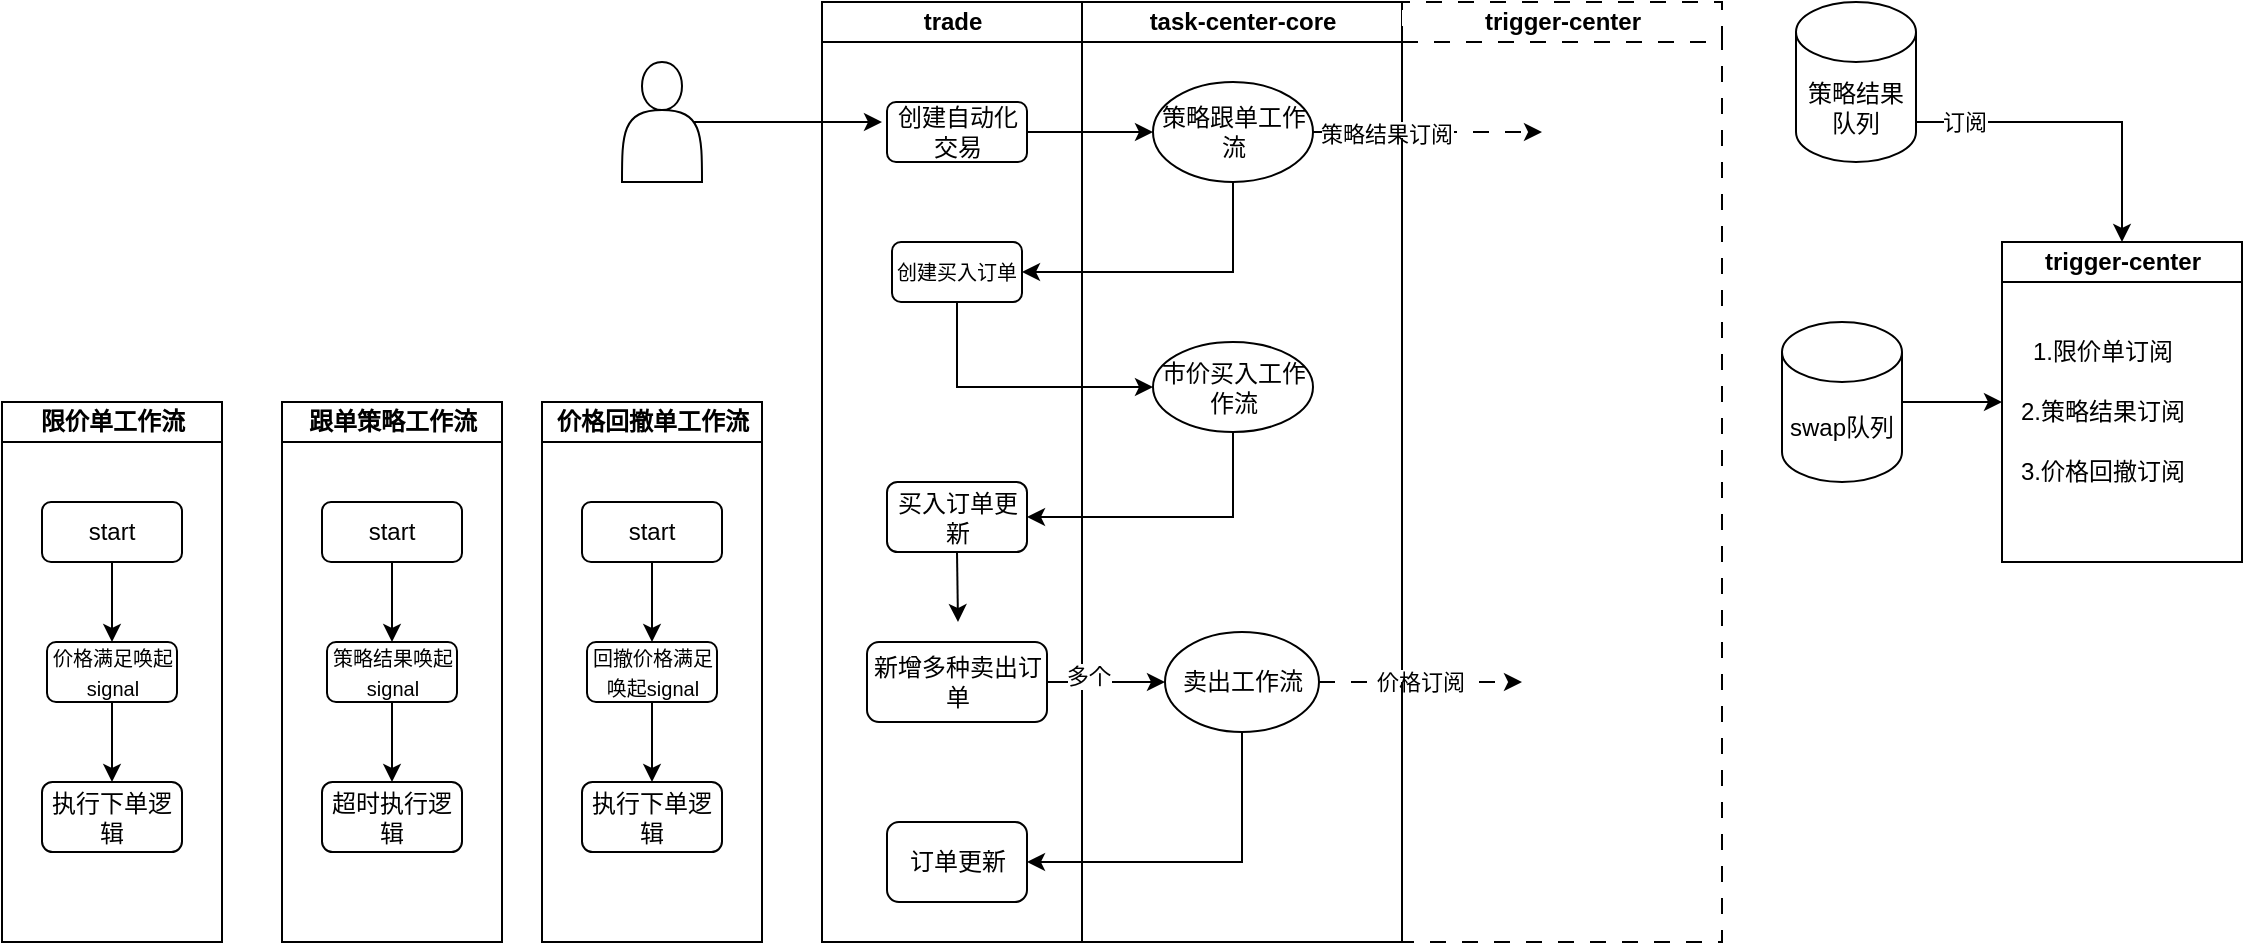 <mxfile version="28.0.7">
  <diagram name="第 1 页" id="Wm7DjzOjhY3zY5XrvVqz">
    <mxGraphModel dx="2237" dy="775" grid="1" gridSize="10" guides="1" tooltips="1" connect="1" arrows="1" fold="1" page="1" pageScale="1" pageWidth="827" pageHeight="1169" math="0" shadow="0">
      <root>
        <mxCell id="0" />
        <mxCell id="1" parent="0" />
        <mxCell id="rgNBKKupeEj_MK_goelM-68" style="edgeStyle=orthogonalEdgeStyle;rounded=0;orthogonalLoop=1;jettySize=auto;html=1;exitX=0.9;exitY=0.5;exitDx=0;exitDy=0;exitPerimeter=0;" edge="1" parent="1" source="tRNVDW8AJXRH3d491mD7-56">
          <mxGeometry relative="1" as="geometry">
            <mxPoint x="90" y="160" as="targetPoint" />
          </mxGeometry>
        </mxCell>
        <mxCell id="tRNVDW8AJXRH3d491mD7-56" value="" style="shape=actor;whiteSpace=wrap;html=1;" parent="1" vertex="1">
          <mxGeometry x="-40" y="130" width="40" height="60" as="geometry" />
        </mxCell>
        <mxCell id="rgNBKKupeEj_MK_goelM-48" style="edgeStyle=orthogonalEdgeStyle;rounded=0;orthogonalLoop=1;jettySize=auto;html=1;exitX=0.5;exitY=1;exitDx=0;exitDy=0;exitPerimeter=0;entryX=0.5;entryY=0;entryDx=0;entryDy=0;" edge="1" parent="1" source="tRNVDW8AJXRH3d491mD7-62" target="rgNBKKupeEj_MK_goelM-39">
          <mxGeometry relative="1" as="geometry">
            <Array as="points">
              <mxPoint x="577" y="160" />
              <mxPoint x="710" y="160" />
            </Array>
          </mxGeometry>
        </mxCell>
        <mxCell id="rgNBKKupeEj_MK_goelM-49" value="订阅" style="edgeLabel;html=1;align=center;verticalAlign=middle;resizable=0;points=[];" vertex="1" connectable="0" parent="rgNBKKupeEj_MK_goelM-48">
          <mxGeometry x="-0.306" relative="1" as="geometry">
            <mxPoint as="offset" />
          </mxGeometry>
        </mxCell>
        <mxCell id="tRNVDW8AJXRH3d491mD7-62" value="策略结果队列" style="shape=cylinder3;whiteSpace=wrap;html=1;boundedLbl=1;backgroundOutline=1;size=15;" parent="1" vertex="1">
          <mxGeometry x="547" y="100" width="60" height="80" as="geometry" />
        </mxCell>
        <mxCell id="tRNVDW8AJXRH3d491mD7-53" value="trade" style="swimlane;startSize=20;html=1;" parent="1" vertex="1">
          <mxGeometry x="60" y="100" width="130" height="470" as="geometry" />
        </mxCell>
        <mxCell id="tRNVDW8AJXRH3d491mD7-59" value="创建&lt;span style=&quot;background-color: transparent; color: light-dark(rgb(0, 0, 0), rgb(255, 255, 255));&quot;&gt;自动化交易&lt;/span&gt;" style="rounded=1;whiteSpace=wrap;html=1;" parent="tRNVDW8AJXRH3d491mD7-53" vertex="1">
          <mxGeometry x="32.5" y="50" width="70" height="30" as="geometry" />
        </mxCell>
        <mxCell id="tRNVDW8AJXRH3d491mD7-75" value="&lt;span style=&quot;font-size: 10px;&quot;&gt;创建买入订单&lt;/span&gt;" style="rounded=1;whiteSpace=wrap;html=1;" parent="tRNVDW8AJXRH3d491mD7-53" vertex="1">
          <mxGeometry x="35" y="120" width="65" height="30" as="geometry" />
        </mxCell>
        <mxCell id="rgNBKKupeEj_MK_goelM-61" style="edgeStyle=orthogonalEdgeStyle;rounded=0;orthogonalLoop=1;jettySize=auto;html=1;exitX=0.5;exitY=1;exitDx=0;exitDy=0;" edge="1" parent="tRNVDW8AJXRH3d491mD7-53" source="tRNVDW8AJXRH3d491mD7-123">
          <mxGeometry relative="1" as="geometry">
            <mxPoint x="68" y="310" as="targetPoint" />
          </mxGeometry>
        </mxCell>
        <mxCell id="tRNVDW8AJXRH3d491mD7-123" value="买入订单更新" style="rounded=1;whiteSpace=wrap;html=1;" parent="tRNVDW8AJXRH3d491mD7-53" vertex="1">
          <mxGeometry x="32.5" y="240" width="70" height="35" as="geometry" />
        </mxCell>
        <mxCell id="rgNBKKupeEj_MK_goelM-62" value="新增多种卖出订单" style="rounded=1;whiteSpace=wrap;html=1;" vertex="1" parent="tRNVDW8AJXRH3d491mD7-53">
          <mxGeometry x="22.5" y="320" width="90" height="40" as="geometry" />
        </mxCell>
        <mxCell id="rgNBKKupeEj_MK_goelM-65" value="订单更新" style="rounded=1;whiteSpace=wrap;html=1;" vertex="1" parent="tRNVDW8AJXRH3d491mD7-53">
          <mxGeometry x="32.5" y="410" width="70" height="40" as="geometry" />
        </mxCell>
        <mxCell id="tRNVDW8AJXRH3d491mD7-54" value="task-center-core" style="swimlane;startSize=20;html=1;" parent="1" vertex="1">
          <mxGeometry x="190" y="100" width="160" height="470" as="geometry" />
        </mxCell>
        <mxCell id="rgNBKKupeEj_MK_goelM-58" style="edgeStyle=orthogonalEdgeStyle;rounded=0;orthogonalLoop=1;jettySize=auto;html=1;exitX=1;exitY=0.5;exitDx=0;exitDy=0;dashed=1;dashPattern=8 8;" edge="1" parent="tRNVDW8AJXRH3d491mD7-54" source="tRNVDW8AJXRH3d491mD7-110">
          <mxGeometry relative="1" as="geometry">
            <mxPoint x="230" y="65" as="targetPoint" />
          </mxGeometry>
        </mxCell>
        <mxCell id="rgNBKKupeEj_MK_goelM-59" value="策略结果订阅" style="edgeLabel;html=1;align=center;verticalAlign=middle;resizable=0;points=[];" vertex="1" connectable="0" parent="rgNBKKupeEj_MK_goelM-58">
          <mxGeometry x="-0.365" y="-1" relative="1" as="geometry">
            <mxPoint as="offset" />
          </mxGeometry>
        </mxCell>
        <mxCell id="tRNVDW8AJXRH3d491mD7-110" value="策略跟单工作流" style="ellipse;whiteSpace=wrap;html=1;" parent="tRNVDW8AJXRH3d491mD7-54" vertex="1">
          <mxGeometry x="35.5" y="40" width="80" height="50" as="geometry" />
        </mxCell>
        <mxCell id="tRNVDW8AJXRH3d491mD7-119" value="市价买入工作作流" style="ellipse;whiteSpace=wrap;html=1;" parent="tRNVDW8AJXRH3d491mD7-54" vertex="1">
          <mxGeometry x="35.5" y="170" width="80" height="45" as="geometry" />
        </mxCell>
        <mxCell id="rgNBKKupeEj_MK_goelM-67" value="价格订阅" style="edgeStyle=orthogonalEdgeStyle;rounded=0;orthogonalLoop=1;jettySize=auto;html=1;exitX=1;exitY=0.5;exitDx=0;exitDy=0;dashed=1;dashPattern=8 8;" edge="1" parent="tRNVDW8AJXRH3d491mD7-54" source="tRNVDW8AJXRH3d491mD7-125">
          <mxGeometry relative="1" as="geometry">
            <mxPoint x="220" y="340" as="targetPoint" />
          </mxGeometry>
        </mxCell>
        <mxCell id="tRNVDW8AJXRH3d491mD7-125" value="卖出工作流" style="ellipse;whiteSpace=wrap;html=1;" parent="tRNVDW8AJXRH3d491mD7-54" vertex="1">
          <mxGeometry x="41.5" y="315" width="77" height="50" as="geometry" />
        </mxCell>
        <mxCell id="tRNVDW8AJXRH3d491mD7-121" style="edgeStyle=orthogonalEdgeStyle;rounded=0;orthogonalLoop=1;jettySize=auto;html=1;exitX=0.5;exitY=1;exitDx=0;exitDy=0;entryX=0;entryY=0.5;entryDx=0;entryDy=0;" parent="1" source="tRNVDW8AJXRH3d491mD7-75" target="tRNVDW8AJXRH3d491mD7-119" edge="1">
          <mxGeometry relative="1" as="geometry" />
        </mxCell>
        <mxCell id="tRNVDW8AJXRH3d491mD7-124" style="edgeStyle=orthogonalEdgeStyle;rounded=0;orthogonalLoop=1;jettySize=auto;html=1;exitX=0.5;exitY=1;exitDx=0;exitDy=0;entryX=1;entryY=0.5;entryDx=0;entryDy=0;" parent="1" source="tRNVDW8AJXRH3d491mD7-119" target="tRNVDW8AJXRH3d491mD7-123" edge="1">
          <mxGeometry relative="1" as="geometry" />
        </mxCell>
        <mxCell id="rgNBKKupeEj_MK_goelM-20" value="跟单策略工作流" style="swimlane;startSize=20;html=1;" vertex="1" parent="1">
          <mxGeometry x="-210" y="300" width="110" height="270" as="geometry" />
        </mxCell>
        <mxCell id="rgNBKKupeEj_MK_goelM-24" style="edgeStyle=orthogonalEdgeStyle;rounded=0;orthogonalLoop=1;jettySize=auto;html=1;exitX=0.5;exitY=1;exitDx=0;exitDy=0;entryX=0.5;entryY=0;entryDx=0;entryDy=0;" edge="1" parent="rgNBKKupeEj_MK_goelM-20" source="rgNBKKupeEj_MK_goelM-21" target="rgNBKKupeEj_MK_goelM-22">
          <mxGeometry relative="1" as="geometry" />
        </mxCell>
        <mxCell id="rgNBKKupeEj_MK_goelM-21" value="start" style="rounded=1;whiteSpace=wrap;html=1;" vertex="1" parent="rgNBKKupeEj_MK_goelM-20">
          <mxGeometry x="20" y="50" width="70" height="30" as="geometry" />
        </mxCell>
        <mxCell id="rgNBKKupeEj_MK_goelM-25" style="edgeStyle=orthogonalEdgeStyle;rounded=0;orthogonalLoop=1;jettySize=auto;html=1;exitX=0.5;exitY=1;exitDx=0;exitDy=0;entryX=0.5;entryY=0;entryDx=0;entryDy=0;" edge="1" parent="rgNBKKupeEj_MK_goelM-20" source="rgNBKKupeEj_MK_goelM-22" target="rgNBKKupeEj_MK_goelM-23">
          <mxGeometry relative="1" as="geometry" />
        </mxCell>
        <mxCell id="rgNBKKupeEj_MK_goelM-22" value="&lt;span style=&quot;font-size: 10px;&quot;&gt;策略结果唤起signal&lt;/span&gt;" style="rounded=1;whiteSpace=wrap;html=1;" vertex="1" parent="rgNBKKupeEj_MK_goelM-20">
          <mxGeometry x="22.5" y="120" width="65" height="30" as="geometry" />
        </mxCell>
        <mxCell id="rgNBKKupeEj_MK_goelM-23" value="超时执行逻辑" style="rounded=1;whiteSpace=wrap;html=1;" vertex="1" parent="rgNBKKupeEj_MK_goelM-20">
          <mxGeometry x="20" y="190" width="70" height="35" as="geometry" />
        </mxCell>
        <mxCell id="rgNBKKupeEj_MK_goelM-27" value="限价单工作流" style="swimlane;startSize=20;html=1;" vertex="1" parent="1">
          <mxGeometry x="-350" y="300" width="110" height="270" as="geometry" />
        </mxCell>
        <mxCell id="rgNBKKupeEj_MK_goelM-28" style="edgeStyle=orthogonalEdgeStyle;rounded=0;orthogonalLoop=1;jettySize=auto;html=1;exitX=0.5;exitY=1;exitDx=0;exitDy=0;entryX=0.5;entryY=0;entryDx=0;entryDy=0;" edge="1" parent="rgNBKKupeEj_MK_goelM-27" source="rgNBKKupeEj_MK_goelM-29" target="rgNBKKupeEj_MK_goelM-31">
          <mxGeometry relative="1" as="geometry" />
        </mxCell>
        <mxCell id="rgNBKKupeEj_MK_goelM-29" value="start" style="rounded=1;whiteSpace=wrap;html=1;" vertex="1" parent="rgNBKKupeEj_MK_goelM-27">
          <mxGeometry x="20" y="50" width="70" height="30" as="geometry" />
        </mxCell>
        <mxCell id="rgNBKKupeEj_MK_goelM-30" style="edgeStyle=orthogonalEdgeStyle;rounded=0;orthogonalLoop=1;jettySize=auto;html=1;exitX=0.5;exitY=1;exitDx=0;exitDy=0;entryX=0.5;entryY=0;entryDx=0;entryDy=0;" edge="1" parent="rgNBKKupeEj_MK_goelM-27" source="rgNBKKupeEj_MK_goelM-31" target="rgNBKKupeEj_MK_goelM-32">
          <mxGeometry relative="1" as="geometry" />
        </mxCell>
        <mxCell id="rgNBKKupeEj_MK_goelM-31" value="&lt;span style=&quot;font-size: 10px;&quot;&gt;价格满足唤起signal&lt;/span&gt;" style="rounded=1;whiteSpace=wrap;html=1;" vertex="1" parent="rgNBKKupeEj_MK_goelM-27">
          <mxGeometry x="22.5" y="120" width="65" height="30" as="geometry" />
        </mxCell>
        <mxCell id="rgNBKKupeEj_MK_goelM-32" value="执行下单逻辑" style="rounded=1;whiteSpace=wrap;html=1;" vertex="1" parent="rgNBKKupeEj_MK_goelM-27">
          <mxGeometry x="20" y="190" width="70" height="35" as="geometry" />
        </mxCell>
        <mxCell id="rgNBKKupeEj_MK_goelM-33" value="价格回撤单工作流" style="swimlane;startSize=20;html=1;" vertex="1" parent="1">
          <mxGeometry x="-80" y="300" width="110" height="270" as="geometry" />
        </mxCell>
        <mxCell id="rgNBKKupeEj_MK_goelM-34" style="edgeStyle=orthogonalEdgeStyle;rounded=0;orthogonalLoop=1;jettySize=auto;html=1;exitX=0.5;exitY=1;exitDx=0;exitDy=0;entryX=0.5;entryY=0;entryDx=0;entryDy=0;" edge="1" parent="rgNBKKupeEj_MK_goelM-33" source="rgNBKKupeEj_MK_goelM-35" target="rgNBKKupeEj_MK_goelM-37">
          <mxGeometry relative="1" as="geometry" />
        </mxCell>
        <mxCell id="rgNBKKupeEj_MK_goelM-35" value="start" style="rounded=1;whiteSpace=wrap;html=1;" vertex="1" parent="rgNBKKupeEj_MK_goelM-33">
          <mxGeometry x="20" y="50" width="70" height="30" as="geometry" />
        </mxCell>
        <mxCell id="rgNBKKupeEj_MK_goelM-36" style="edgeStyle=orthogonalEdgeStyle;rounded=0;orthogonalLoop=1;jettySize=auto;html=1;exitX=0.5;exitY=1;exitDx=0;exitDy=0;entryX=0.5;entryY=0;entryDx=0;entryDy=0;" edge="1" parent="rgNBKKupeEj_MK_goelM-33" source="rgNBKKupeEj_MK_goelM-37" target="rgNBKKupeEj_MK_goelM-38">
          <mxGeometry relative="1" as="geometry" />
        </mxCell>
        <mxCell id="rgNBKKupeEj_MK_goelM-37" value="&lt;span style=&quot;font-size: 10px;&quot;&gt;回撤价格满足唤起signal&lt;/span&gt;" style="rounded=1;whiteSpace=wrap;html=1;" vertex="1" parent="rgNBKKupeEj_MK_goelM-33">
          <mxGeometry x="22.5" y="120" width="65" height="30" as="geometry" />
        </mxCell>
        <mxCell id="rgNBKKupeEj_MK_goelM-38" value="执行下单逻辑" style="rounded=1;whiteSpace=wrap;html=1;" vertex="1" parent="rgNBKKupeEj_MK_goelM-33">
          <mxGeometry x="20" y="190" width="70" height="35" as="geometry" />
        </mxCell>
        <mxCell id="rgNBKKupeEj_MK_goelM-39" value="trigger-center" style="swimlane;startSize=20;html=1;" vertex="1" parent="1">
          <mxGeometry x="650" y="220" width="120" height="160" as="geometry">
            <mxRectangle x="80" y="720" width="110" height="30" as="alternateBounds" />
          </mxGeometry>
        </mxCell>
        <mxCell id="rgNBKKupeEj_MK_goelM-46" value="2.策略结果订阅" style="text;html=1;align=center;verticalAlign=middle;resizable=0;points=[];autosize=1;strokeColor=none;fillColor=none;" vertex="1" parent="rgNBKKupeEj_MK_goelM-39">
          <mxGeometry x="-5" y="70" width="110" height="30" as="geometry" />
        </mxCell>
        <mxCell id="rgNBKKupeEj_MK_goelM-47" value="3.价格回撤订阅" style="text;html=1;align=center;verticalAlign=middle;resizable=0;points=[];autosize=1;strokeColor=none;fillColor=none;" vertex="1" parent="rgNBKKupeEj_MK_goelM-39">
          <mxGeometry x="-5" y="100" width="110" height="30" as="geometry" />
        </mxCell>
        <mxCell id="rgNBKKupeEj_MK_goelM-45" value="1.限价单订阅" style="text;html=1;align=center;verticalAlign=middle;resizable=0;points=[];autosize=1;strokeColor=none;fillColor=none;" vertex="1" parent="rgNBKKupeEj_MK_goelM-39">
          <mxGeometry x="5" y="40" width="90" height="30" as="geometry" />
        </mxCell>
        <mxCell id="rgNBKKupeEj_MK_goelM-51" style="edgeStyle=orthogonalEdgeStyle;rounded=0;orthogonalLoop=1;jettySize=auto;html=1;exitX=1;exitY=0.5;exitDx=0;exitDy=0;exitPerimeter=0;" edge="1" parent="1" source="rgNBKKupeEj_MK_goelM-50" target="rgNBKKupeEj_MK_goelM-39">
          <mxGeometry relative="1" as="geometry" />
        </mxCell>
        <mxCell id="rgNBKKupeEj_MK_goelM-50" value="swap队列" style="shape=cylinder3;whiteSpace=wrap;html=1;boundedLbl=1;backgroundOutline=1;size=15;" vertex="1" parent="1">
          <mxGeometry x="540" y="260" width="60" height="80" as="geometry" />
        </mxCell>
        <mxCell id="rgNBKKupeEj_MK_goelM-53" style="edgeStyle=orthogonalEdgeStyle;rounded=0;orthogonalLoop=1;jettySize=auto;html=1;exitX=1;exitY=0.5;exitDx=0;exitDy=0;entryX=0;entryY=0.5;entryDx=0;entryDy=0;" edge="1" parent="1" source="tRNVDW8AJXRH3d491mD7-59" target="tRNVDW8AJXRH3d491mD7-110">
          <mxGeometry relative="1" as="geometry" />
        </mxCell>
        <mxCell id="rgNBKKupeEj_MK_goelM-54" value="trigger-center" style="swimlane;startSize=20;html=1;dashed=1;dashPattern=8 8;" vertex="1" parent="1">
          <mxGeometry x="350" y="100" width="160" height="470" as="geometry" />
        </mxCell>
        <mxCell id="rgNBKKupeEj_MK_goelM-60" style="edgeStyle=orthogonalEdgeStyle;rounded=0;orthogonalLoop=1;jettySize=auto;html=1;exitX=0.5;exitY=1;exitDx=0;exitDy=0;entryX=1;entryY=0.5;entryDx=0;entryDy=0;" edge="1" parent="1" source="tRNVDW8AJXRH3d491mD7-110" target="tRNVDW8AJXRH3d491mD7-75">
          <mxGeometry relative="1" as="geometry" />
        </mxCell>
        <mxCell id="rgNBKKupeEj_MK_goelM-63" style="edgeStyle=orthogonalEdgeStyle;rounded=0;orthogonalLoop=1;jettySize=auto;html=1;exitX=1;exitY=0.5;exitDx=0;exitDy=0;entryX=0;entryY=0.5;entryDx=0;entryDy=0;" edge="1" parent="1" source="rgNBKKupeEj_MK_goelM-62" target="tRNVDW8AJXRH3d491mD7-125">
          <mxGeometry relative="1" as="geometry" />
        </mxCell>
        <mxCell id="rgNBKKupeEj_MK_goelM-64" value="多个" style="edgeLabel;html=1;align=center;verticalAlign=middle;resizable=0;points=[];" vertex="1" connectable="0" parent="rgNBKKupeEj_MK_goelM-63">
          <mxGeometry x="-0.339" y="3" relative="1" as="geometry">
            <mxPoint x="1" as="offset" />
          </mxGeometry>
        </mxCell>
        <mxCell id="rgNBKKupeEj_MK_goelM-66" style="edgeStyle=orthogonalEdgeStyle;rounded=0;orthogonalLoop=1;jettySize=auto;html=1;exitX=0.5;exitY=1;exitDx=0;exitDy=0;entryX=1;entryY=0.5;entryDx=0;entryDy=0;" edge="1" parent="1" source="tRNVDW8AJXRH3d491mD7-125" target="rgNBKKupeEj_MK_goelM-65">
          <mxGeometry relative="1" as="geometry" />
        </mxCell>
      </root>
    </mxGraphModel>
  </diagram>
</mxfile>
